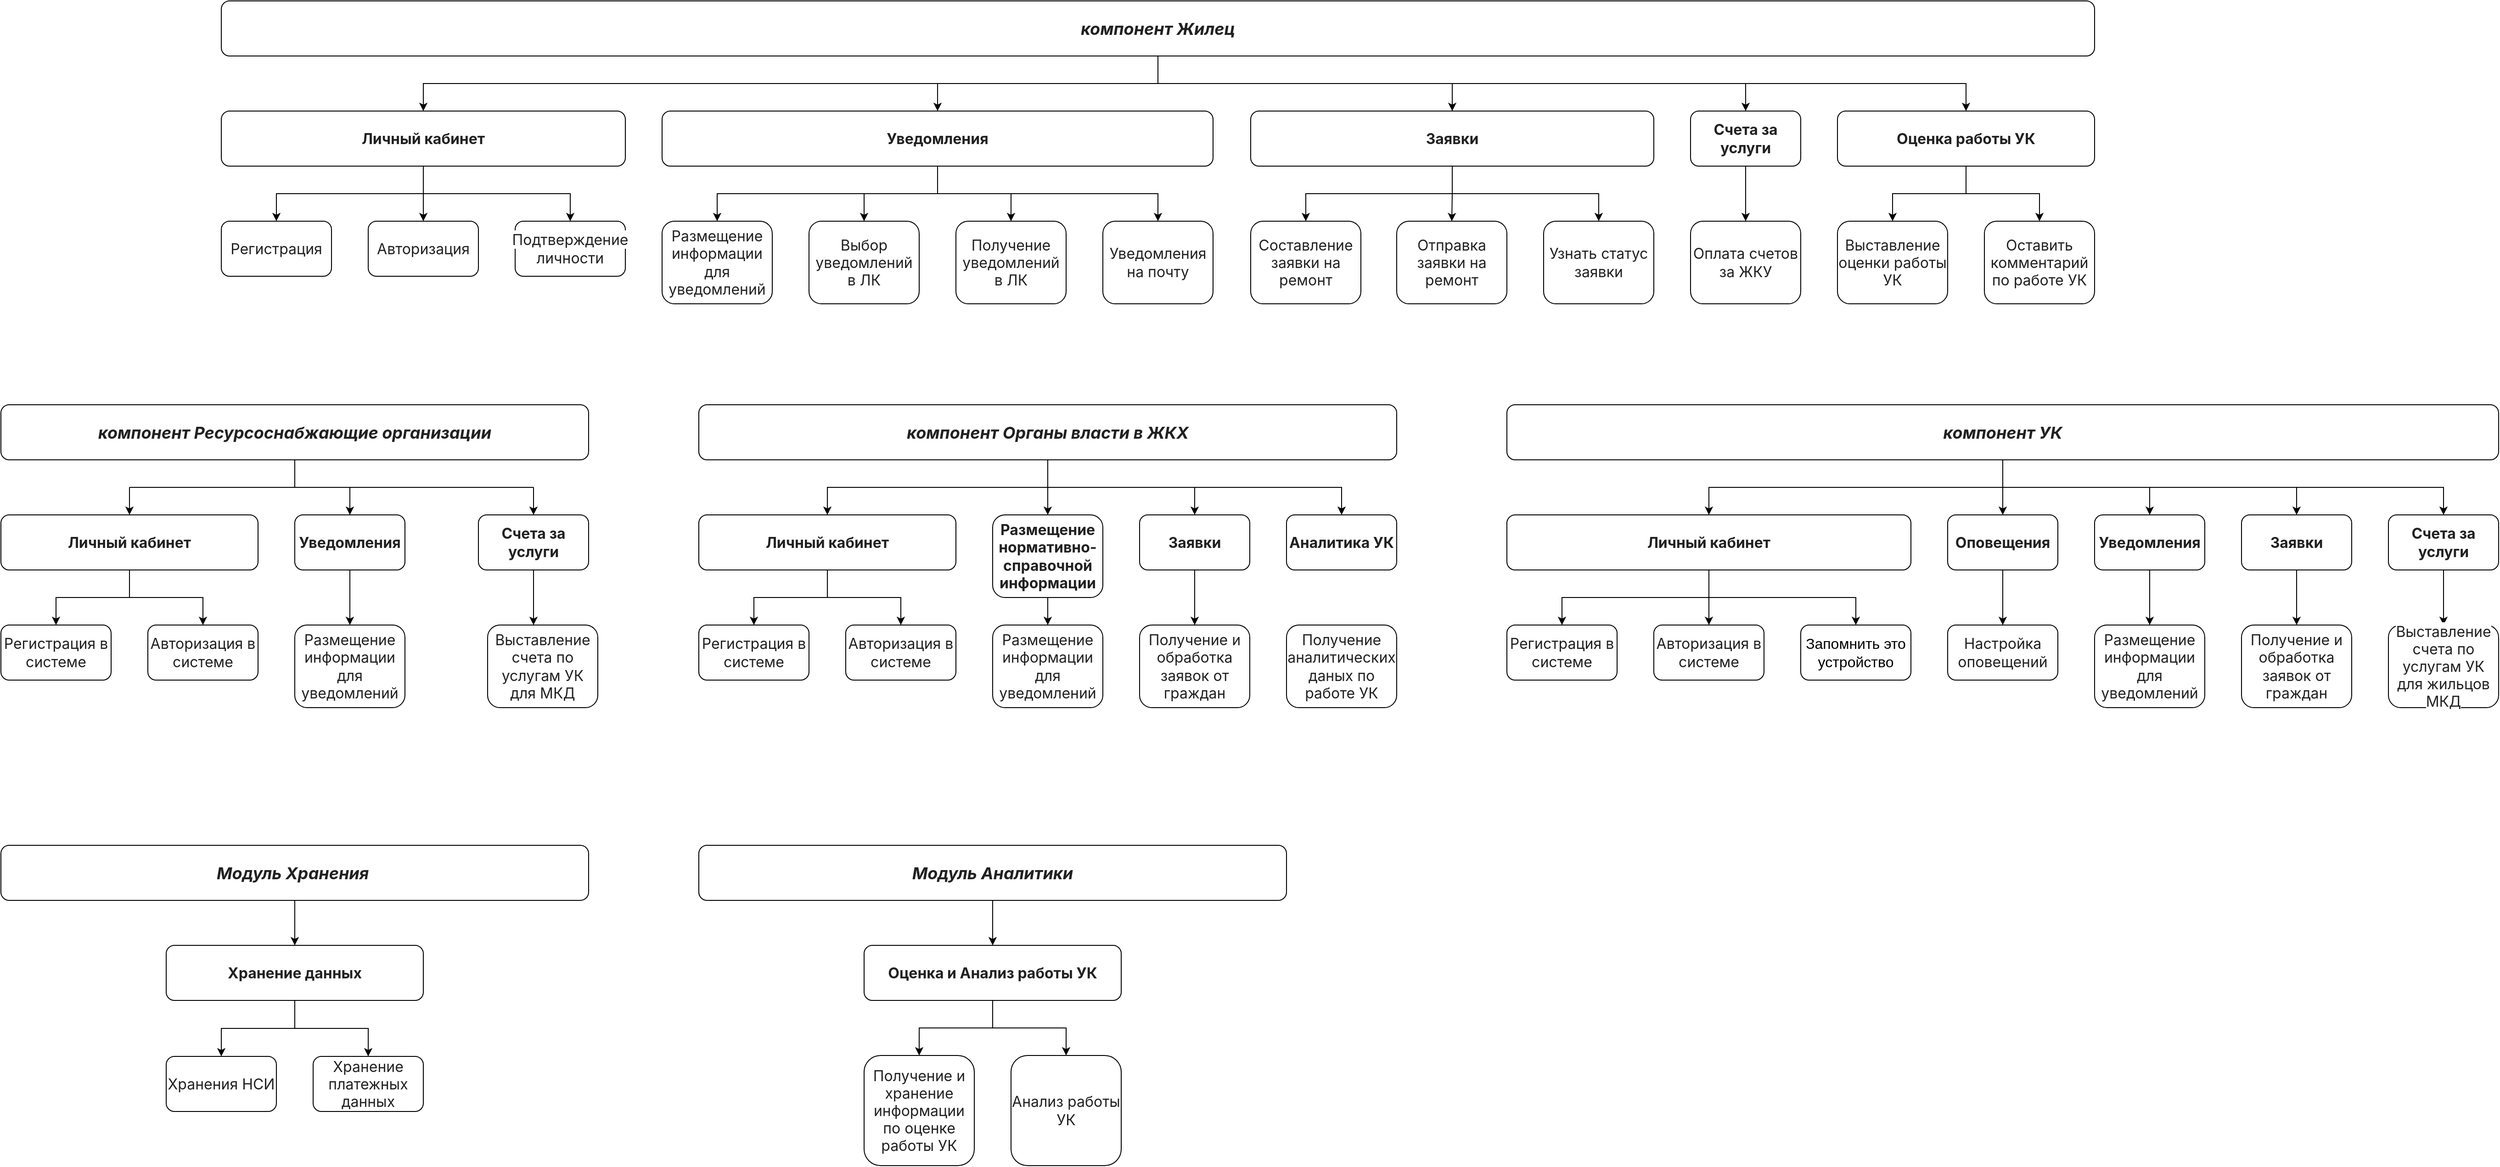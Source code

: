 <mxfile version="19.0.3" type="device"><diagram id="_uPBAAPTWsjOB7dDbKPA" name="Страница 1"><mxGraphModel dx="5112" dy="2688" grid="1" gridSize="10" guides="1" tooltips="1" connect="1" arrows="1" fold="1" page="1" pageScale="1" pageWidth="827" pageHeight="1169" math="0" shadow="0"><root><mxCell id="0"/><mxCell id="1" parent="0"/><mxCell id="1dWIjZdQRgqBvegYgK9J-13" style="edgeStyle=orthogonalEdgeStyle;rounded=0;orthogonalLoop=1;jettySize=auto;html=1;exitX=0.5;exitY=1;exitDx=0;exitDy=0;entryX=0.5;entryY=0;entryDx=0;entryDy=0;fontSize=16;" parent="1" source="KQiz7SYaTgbGGdJGIY61-1" target="Eq-FqPskzHxNrIzMseOH-1" edge="1"><mxGeometry relative="1" as="geometry"/></mxCell><mxCell id="1dWIjZdQRgqBvegYgK9J-14" style="edgeStyle=orthogonalEdgeStyle;rounded=0;orthogonalLoop=1;jettySize=auto;html=1;exitX=0.5;exitY=1;exitDx=0;exitDy=0;entryX=0.5;entryY=0;entryDx=0;entryDy=0;fontSize=16;" parent="1" source="KQiz7SYaTgbGGdJGIY61-1" target="1dWIjZdQRgqBvegYgK9J-5" edge="1"><mxGeometry relative="1" as="geometry"/></mxCell><mxCell id="1dWIjZdQRgqBvegYgK9J-15" style="edgeStyle=orthogonalEdgeStyle;rounded=0;orthogonalLoop=1;jettySize=auto;html=1;exitX=0.5;exitY=1;exitDx=0;exitDy=0;entryX=0.5;entryY=0;entryDx=0;entryDy=0;fontSize=16;" parent="1" source="KQiz7SYaTgbGGdJGIY61-1" target="1dWIjZdQRgqBvegYgK9J-7" edge="1"><mxGeometry relative="1" as="geometry"/></mxCell><mxCell id="1dWIjZdQRgqBvegYgK9J-16" style="edgeStyle=orthogonalEdgeStyle;rounded=0;orthogonalLoop=1;jettySize=auto;html=1;exitX=0.5;exitY=1;exitDx=0;exitDy=0;fontSize=16;" parent="1" source="KQiz7SYaTgbGGdJGIY61-1" target="1dWIjZdQRgqBvegYgK9J-9" edge="1"><mxGeometry relative="1" as="geometry"/></mxCell><mxCell id="1dWIjZdQRgqBvegYgK9J-17" style="edgeStyle=orthogonalEdgeStyle;rounded=0;orthogonalLoop=1;jettySize=auto;html=1;exitX=0.5;exitY=1;exitDx=0;exitDy=0;entryX=0.5;entryY=0;entryDx=0;entryDy=0;fontSize=16;" parent="1" source="KQiz7SYaTgbGGdJGIY61-1" target="1dWIjZdQRgqBvegYgK9J-11" edge="1"><mxGeometry relative="1" as="geometry"/></mxCell><mxCell id="KQiz7SYaTgbGGdJGIY61-1" value="&lt;span style=&quot;text-align: left; background-color: rgb(255, 255, 255);&quot;&gt;&lt;i style=&quot;&quot;&gt;&lt;font style=&quot;&quot;&gt;&lt;font face=&quot;-apple-system, Segoe UI, system-ui, Roboto, Helvetica Neue, Arial, Noto Sans, Liberation Sans, sans-serif, Apple Color Emoji, Segoe UI Emoji, Noto Color Emoji, Twemoji Mozilla&quot; color=&quot;#212121&quot;&gt;&lt;span style=&quot;font-size: 18px; caret-color: rgb(8, 8, 8);&quot;&gt;&lt;b&gt;компонент &lt;/b&gt;&lt;/span&gt;&lt;/font&gt;&lt;span style=&quot;color: rgb(33, 33, 33); font-family: -apple-system, &amp;quot;Segoe UI&amp;quot;, system-ui, Roboto, &amp;quot;Helvetica Neue&amp;quot;, Arial, &amp;quot;Noto Sans&amp;quot;, &amp;quot;Liberation Sans&amp;quot;, sans-serif, &amp;quot;Apple Color Emoji&amp;quot;, &amp;quot;Segoe UI Emoji&amp;quot;, &amp;quot;Noto Color Emoji&amp;quot;, &amp;quot;Twemoji Mozilla&amp;quot;; caret-color: rgb(8, 8, 8); font-size: 18px;&quot;&gt;&lt;b&gt;УК&lt;/b&gt;&lt;/span&gt;&lt;/font&gt;&lt;/i&gt;&lt;/span&gt;" style="rounded=1;whiteSpace=wrap;html=1;" parent="1" vertex="1"><mxGeometry x="1720" y="520" width="1080" height="60" as="geometry"/></mxCell><mxCell id="1dWIjZdQRgqBvegYgK9J-18" style="edgeStyle=orthogonalEdgeStyle;rounded=0;orthogonalLoop=1;jettySize=auto;html=1;exitX=0.5;exitY=1;exitDx=0;exitDy=0;entryX=0.5;entryY=0;entryDx=0;entryDy=0;fontSize=16;" parent="1" source="Eq-FqPskzHxNrIzMseOH-1" target="1dWIjZdQRgqBvegYgK9J-1" edge="1"><mxGeometry relative="1" as="geometry"/></mxCell><mxCell id="1dWIjZdQRgqBvegYgK9J-19" style="edgeStyle=orthogonalEdgeStyle;rounded=0;orthogonalLoop=1;jettySize=auto;html=1;exitX=0.5;exitY=1;exitDx=0;exitDy=0;entryX=0.5;entryY=0;entryDx=0;entryDy=0;fontSize=16;" parent="1" source="Eq-FqPskzHxNrIzMseOH-1" target="1dWIjZdQRgqBvegYgK9J-2" edge="1"><mxGeometry relative="1" as="geometry"/></mxCell><mxCell id="1dWIjZdQRgqBvegYgK9J-20" style="edgeStyle=orthogonalEdgeStyle;rounded=0;orthogonalLoop=1;jettySize=auto;html=1;exitX=0.5;exitY=1;exitDx=0;exitDy=0;fontSize=16;" parent="1" source="Eq-FqPskzHxNrIzMseOH-1" target="1dWIjZdQRgqBvegYgK9J-4" edge="1"><mxGeometry relative="1" as="geometry"/></mxCell><mxCell id="Eq-FqPskzHxNrIzMseOH-1" value="&lt;span style=&quot;color: rgb(33, 33, 33); font-family: -apple-system, &amp;quot;Segoe UI&amp;quot;, system-ui, Roboto, &amp;quot;Helvetica Neue&amp;quot;, Arial, &amp;quot;Noto Sans&amp;quot;, &amp;quot;Liberation Sans&amp;quot;, sans-serif, &amp;quot;Apple Color Emoji&amp;quot;, &amp;quot;Segoe UI Emoji&amp;quot;, &amp;quot;Noto Color Emoji&amp;quot;, &amp;quot;Twemoji Mozilla&amp;quot;; font-size: 16px; text-align: left; caret-color: rgb(8, 8, 8); background-color: rgb(255, 255, 255);&quot;&gt;&lt;b&gt;Личный кабинет&lt;/b&gt;&lt;/span&gt;" style="rounded=1;whiteSpace=wrap;html=1;" parent="1" vertex="1"><mxGeometry x="1720" y="640" width="440" height="60" as="geometry"/></mxCell><mxCell id="1dWIjZdQRgqBvegYgK9J-1" value="&lt;span style=&quot;color: rgb(33, 33, 33); font-family: -apple-system, &amp;quot;Segoe UI&amp;quot;, system-ui, Roboto, &amp;quot;Helvetica Neue&amp;quot;, Arial, &amp;quot;Noto Sans&amp;quot;, &amp;quot;Liberation Sans&amp;quot;, sans-serif, &amp;quot;Apple Color Emoji&amp;quot;, &amp;quot;Segoe UI Emoji&amp;quot;, &amp;quot;Noto Color Emoji&amp;quot;, &amp;quot;Twemoji Mozilla&amp;quot;; font-size: 16px; text-align: left; caret-color: rgb(8, 8, 8); background-color: rgb(255, 255, 255);&quot;&gt;Регистрация в системе&lt;/span&gt;" style="rounded=1;whiteSpace=wrap;html=1;" parent="1" vertex="1"><mxGeometry x="1720" y="760" width="120" height="60" as="geometry"/></mxCell><mxCell id="1dWIjZdQRgqBvegYgK9J-2" value="&lt;div style=&quot;&quot;&gt;&lt;font face=&quot;-apple-system, Segoe UI, system-ui, Roboto, Helvetica Neue, Arial, Noto Sans, Liberation Sans, sans-serif, Apple Color Emoji, Segoe UI Emoji, Noto Color Emoji, Twemoji Mozilla&quot; color=&quot;#212121&quot;&gt;&lt;span style=&quot;font-size: 16px; caret-color: rgb(8, 8, 8); background-color: rgb(255, 255, 255);&quot;&gt;Авторизация в системе&lt;/span&gt;&lt;/font&gt;&lt;/div&gt;" style="rounded=1;whiteSpace=wrap;html=1;align=center;" parent="1" vertex="1"><mxGeometry x="1880" y="760" width="120" height="60" as="geometry"/></mxCell><mxCell id="1dWIjZdQRgqBvegYgK9J-4" value="&lt;div style=&quot;font-size: 16px;&quot;&gt;Запомнить это устройство&lt;/div&gt;" style="rounded=1;whiteSpace=wrap;html=1;align=center;" parent="1" vertex="1"><mxGeometry x="2040" y="760" width="120" height="60" as="geometry"/></mxCell><mxCell id="1dWIjZdQRgqBvegYgK9J-21" style="edgeStyle=orthogonalEdgeStyle;rounded=0;orthogonalLoop=1;jettySize=auto;html=1;exitX=0.5;exitY=1;exitDx=0;exitDy=0;fontSize=16;" parent="1" source="1dWIjZdQRgqBvegYgK9J-5" target="1dWIjZdQRgqBvegYgK9J-6" edge="1"><mxGeometry relative="1" as="geometry"/></mxCell><mxCell id="1dWIjZdQRgqBvegYgK9J-5" value="&lt;span style=&quot;color: rgb(33, 33, 33); font-family: -apple-system, &amp;quot;Segoe UI&amp;quot;, system-ui, Roboto, &amp;quot;Helvetica Neue&amp;quot;, Arial, &amp;quot;Noto Sans&amp;quot;, &amp;quot;Liberation Sans&amp;quot;, sans-serif, &amp;quot;Apple Color Emoji&amp;quot;, &amp;quot;Segoe UI Emoji&amp;quot;, &amp;quot;Noto Color Emoji&amp;quot;, &amp;quot;Twemoji Mozilla&amp;quot;; font-size: 16px; text-align: left; caret-color: rgb(8, 8, 8); background-color: rgb(255, 255, 255);&quot;&gt;&lt;b&gt;Оповещения&lt;/b&gt;&lt;/span&gt;" style="rounded=1;whiteSpace=wrap;html=1;" parent="1" vertex="1"><mxGeometry x="2200" y="640" width="120" height="60" as="geometry"/></mxCell><mxCell id="1dWIjZdQRgqBvegYgK9J-6" value="&lt;span style=&quot;color: rgb(33, 33, 33); font-family: -apple-system, &amp;quot;Segoe UI&amp;quot;, system-ui, Roboto, &amp;quot;Helvetica Neue&amp;quot;, Arial, &amp;quot;Noto Sans&amp;quot;, &amp;quot;Liberation Sans&amp;quot;, sans-serif, &amp;quot;Apple Color Emoji&amp;quot;, &amp;quot;Segoe UI Emoji&amp;quot;, &amp;quot;Noto Color Emoji&amp;quot;, &amp;quot;Twemoji Mozilla&amp;quot;; font-size: 16px; text-align: left; caret-color: rgb(8, 8, 8); background-color: rgb(255, 255, 255);&quot;&gt;Настройка оповещений&lt;/span&gt;" style="rounded=1;whiteSpace=wrap;html=1;" parent="1" vertex="1"><mxGeometry x="2200" y="760" width="120" height="60" as="geometry"/></mxCell><mxCell id="1dWIjZdQRgqBvegYgK9J-22" style="edgeStyle=orthogonalEdgeStyle;rounded=0;orthogonalLoop=1;jettySize=auto;html=1;exitX=0.5;exitY=1;exitDx=0;exitDy=0;fontSize=16;" parent="1" source="1dWIjZdQRgqBvegYgK9J-7" target="1dWIjZdQRgqBvegYgK9J-8" edge="1"><mxGeometry relative="1" as="geometry"/></mxCell><mxCell id="1dWIjZdQRgqBvegYgK9J-7" value="&lt;span style=&quot;color: rgb(33, 33, 33); font-family: -apple-system, &amp;quot;Segoe UI&amp;quot;, system-ui, Roboto, &amp;quot;Helvetica Neue&amp;quot;, Arial, &amp;quot;Noto Sans&amp;quot;, &amp;quot;Liberation Sans&amp;quot;, sans-serif, &amp;quot;Apple Color Emoji&amp;quot;, &amp;quot;Segoe UI Emoji&amp;quot;, &amp;quot;Noto Color Emoji&amp;quot;, &amp;quot;Twemoji Mozilla&amp;quot;; font-size: 16px; text-align: left; caret-color: rgb(8, 8, 8); background-color: rgb(255, 255, 255);&quot;&gt;&lt;b&gt;Уведомления&lt;/b&gt;&lt;/span&gt;" style="rounded=1;whiteSpace=wrap;html=1;" parent="1" vertex="1"><mxGeometry x="2360" y="640" width="120" height="60" as="geometry"/></mxCell><mxCell id="1dWIjZdQRgqBvegYgK9J-8" value="&lt;span style=&quot;color: rgb(33, 33, 33); font-family: -apple-system, &amp;quot;Segoe UI&amp;quot;, system-ui, Roboto, &amp;quot;Helvetica Neue&amp;quot;, Arial, &amp;quot;Noto Sans&amp;quot;, &amp;quot;Liberation Sans&amp;quot;, sans-serif, &amp;quot;Apple Color Emoji&amp;quot;, &amp;quot;Segoe UI Emoji&amp;quot;, &amp;quot;Noto Color Emoji&amp;quot;, &amp;quot;Twemoji Mozilla&amp;quot;; font-size: 16px; text-align: left; caret-color: rgb(8, 8, 8); background-color: rgb(255, 255, 255);&quot;&gt;Размещение информации для уведомлений&lt;/span&gt;" style="rounded=1;whiteSpace=wrap;html=1;" parent="1" vertex="1"><mxGeometry x="2360" y="760" width="120" height="90" as="geometry"/></mxCell><mxCell id="1dWIjZdQRgqBvegYgK9J-23" style="edgeStyle=orthogonalEdgeStyle;rounded=0;orthogonalLoop=1;jettySize=auto;html=1;exitX=0.5;exitY=1;exitDx=0;exitDy=0;fontSize=16;" parent="1" source="1dWIjZdQRgqBvegYgK9J-9" target="1dWIjZdQRgqBvegYgK9J-10" edge="1"><mxGeometry relative="1" as="geometry"/></mxCell><mxCell id="1dWIjZdQRgqBvegYgK9J-9" value="&lt;span style=&quot;color: rgb(33, 33, 33); font-family: -apple-system, &amp;quot;Segoe UI&amp;quot;, system-ui, Roboto, &amp;quot;Helvetica Neue&amp;quot;, Arial, &amp;quot;Noto Sans&amp;quot;, &amp;quot;Liberation Sans&amp;quot;, sans-serif, &amp;quot;Apple Color Emoji&amp;quot;, &amp;quot;Segoe UI Emoji&amp;quot;, &amp;quot;Noto Color Emoji&amp;quot;, &amp;quot;Twemoji Mozilla&amp;quot;; font-size: 16px; text-align: left; caret-color: rgb(8, 8, 8); background-color: rgb(255, 255, 255);&quot;&gt;&lt;b&gt;Заявки&lt;/b&gt;&lt;/span&gt;" style="rounded=1;whiteSpace=wrap;html=1;" parent="1" vertex="1"><mxGeometry x="2520" y="640" width="120" height="60" as="geometry"/></mxCell><mxCell id="1dWIjZdQRgqBvegYgK9J-10" value="&lt;span style=&quot;color: rgb(33, 33, 33); font-family: -apple-system, &amp;quot;Segoe UI&amp;quot;, system-ui, Roboto, &amp;quot;Helvetica Neue&amp;quot;, Arial, &amp;quot;Noto Sans&amp;quot;, &amp;quot;Liberation Sans&amp;quot;, sans-serif, &amp;quot;Apple Color Emoji&amp;quot;, &amp;quot;Segoe UI Emoji&amp;quot;, &amp;quot;Noto Color Emoji&amp;quot;, &amp;quot;Twemoji Mozilla&amp;quot;; font-size: 16px; text-align: left; caret-color: rgb(8, 8, 8); background-color: rgb(255, 255, 255);&quot;&gt;Получение и обработка заявок от граждан&lt;/span&gt;" style="rounded=1;whiteSpace=wrap;html=1;" parent="1" vertex="1"><mxGeometry x="2520" y="760" width="120" height="90" as="geometry"/></mxCell><mxCell id="1dWIjZdQRgqBvegYgK9J-24" style="edgeStyle=orthogonalEdgeStyle;rounded=0;orthogonalLoop=1;jettySize=auto;html=1;exitX=0.5;exitY=1;exitDx=0;exitDy=0;entryX=0.5;entryY=0;entryDx=0;entryDy=0;fontSize=16;" parent="1" source="1dWIjZdQRgqBvegYgK9J-11" target="1dWIjZdQRgqBvegYgK9J-12" edge="1"><mxGeometry relative="1" as="geometry"/></mxCell><mxCell id="1dWIjZdQRgqBvegYgK9J-11" value="&lt;span style=&quot;color: rgb(33, 33, 33); font-family: -apple-system, &amp;quot;Segoe UI&amp;quot;, system-ui, Roboto, &amp;quot;Helvetica Neue&amp;quot;, Arial, &amp;quot;Noto Sans&amp;quot;, &amp;quot;Liberation Sans&amp;quot;, sans-serif, &amp;quot;Apple Color Emoji&amp;quot;, &amp;quot;Segoe UI Emoji&amp;quot;, &amp;quot;Noto Color Emoji&amp;quot;, &amp;quot;Twemoji Mozilla&amp;quot;; font-size: 16px; text-align: left; caret-color: rgb(8, 8, 8); background-color: rgb(255, 255, 255);&quot;&gt;&lt;b&gt;Счета за услуги&lt;/b&gt;&lt;/span&gt;" style="rounded=1;whiteSpace=wrap;html=1;" parent="1" vertex="1"><mxGeometry x="2680" y="640" width="120" height="60" as="geometry"/></mxCell><mxCell id="1dWIjZdQRgqBvegYgK9J-12" value="&lt;span style=&quot;color: rgb(33, 33, 33); font-family: -apple-system, &amp;quot;Segoe UI&amp;quot;, system-ui, Roboto, &amp;quot;Helvetica Neue&amp;quot;, Arial, &amp;quot;Noto Sans&amp;quot;, &amp;quot;Liberation Sans&amp;quot;, sans-serif, &amp;quot;Apple Color Emoji&amp;quot;, &amp;quot;Segoe UI Emoji&amp;quot;, &amp;quot;Noto Color Emoji&amp;quot;, &amp;quot;Twemoji Mozilla&amp;quot;; font-size: 16px; text-align: left; caret-color: rgb(8, 8, 8); background-color: rgb(255, 255, 255);&quot;&gt;Выставление счета по услугам УК для жильцов МКД&lt;/span&gt;" style="rounded=1;whiteSpace=wrap;html=1;" parent="1" vertex="1"><mxGeometry x="2680" y="760" width="120" height="90" as="geometry"/></mxCell><mxCell id="1dWIjZdQRgqBvegYgK9J-30" value="&lt;i style=&quot;&quot;&gt;&lt;span style=&quot;background-color: rgb(255, 255, 255); text-align: left;&quot;&gt;&lt;font face=&quot;-apple-system, Segoe UI, system-ui, Roboto, Helvetica Neue, Arial, Noto Sans, Liberation Sans, sans-serif, Apple Color Emoji, Segoe UI Emoji, Noto Color Emoji, Twemoji Mozilla&quot; color=&quot;#212121&quot;&gt;&lt;span style=&quot;font-size: 18px; caret-color: rgb(8, 8, 8);&quot;&gt;&lt;b&gt;компонент &lt;/b&gt;&lt;/span&gt;&lt;/font&gt;&lt;font style=&quot;font-size: 18px;&quot; face=&quot;-apple-system, Segoe UI, system-ui, Roboto, Helvetica Neue, Arial, Noto Sans, Liberation Sans, sans-serif, Apple Color Emoji, Segoe UI Emoji, Noto Color Emoji, Twemoji Mozilla&quot; color=&quot;#212121&quot;&gt;&lt;span style=&quot;caret-color: rgb(8, 8, 8);&quot;&gt;&lt;b&gt;Ресурсоснабжающие организации&lt;/b&gt;&lt;/span&gt;&lt;/font&gt;&lt;/span&gt;&lt;/i&gt;&lt;span style=&quot;color: rgb(33, 33, 33); font-family: -apple-system, &amp;quot;Segoe UI&amp;quot;, system-ui, Roboto, &amp;quot;Helvetica Neue&amp;quot;, Arial, &amp;quot;Noto Sans&amp;quot;, &amp;quot;Liberation Sans&amp;quot;, sans-serif, &amp;quot;Apple Color Emoji&amp;quot;, &amp;quot;Segoe UI Emoji&amp;quot;, &amp;quot;Noto Color Emoji&amp;quot;, &amp;quot;Twemoji Mozilla&amp;quot;; font-size: 16px; font-weight: 600; text-align: left; caret-color: rgb(8, 8, 8); background-color: rgb(255, 255, 255);&quot;&gt;&lt;br&gt;&lt;/span&gt;" style="rounded=1;whiteSpace=wrap;html=1;" parent="1" vertex="1"><mxGeometry x="80" y="520" width="640" height="60" as="geometry"/></mxCell><mxCell id="1dWIjZdQRgqBvegYgK9J-31" style="edgeStyle=orthogonalEdgeStyle;rounded=0;orthogonalLoop=1;jettySize=auto;html=1;exitX=0.5;exitY=1;exitDx=0;exitDy=0;entryX=0.5;entryY=0;entryDx=0;entryDy=0;fontSize=16;" parent="1" source="1dWIjZdQRgqBvegYgK9J-34" target="1dWIjZdQRgqBvegYgK9J-35" edge="1"><mxGeometry relative="1" as="geometry"/></mxCell><mxCell id="1dWIjZdQRgqBvegYgK9J-32" style="edgeStyle=orthogonalEdgeStyle;rounded=0;orthogonalLoop=1;jettySize=auto;html=1;exitX=0.5;exitY=1;exitDx=0;exitDy=0;entryX=0.5;entryY=0;entryDx=0;entryDy=0;fontSize=16;" parent="1" source="1dWIjZdQRgqBvegYgK9J-34" target="1dWIjZdQRgqBvegYgK9J-36" edge="1"><mxGeometry relative="1" as="geometry"/></mxCell><mxCell id="1dWIjZdQRgqBvegYgK9J-34" value="&lt;span style=&quot;color: rgb(33, 33, 33); font-family: -apple-system, &amp;quot;Segoe UI&amp;quot;, system-ui, Roboto, &amp;quot;Helvetica Neue&amp;quot;, Arial, &amp;quot;Noto Sans&amp;quot;, &amp;quot;Liberation Sans&amp;quot;, sans-serif, &amp;quot;Apple Color Emoji&amp;quot;, &amp;quot;Segoe UI Emoji&amp;quot;, &amp;quot;Noto Color Emoji&amp;quot;, &amp;quot;Twemoji Mozilla&amp;quot;; font-size: 16px; text-align: left; caret-color: rgb(8, 8, 8); background-color: rgb(255, 255, 255);&quot;&gt;&lt;b&gt;Личный кабинет&lt;/b&gt;&lt;/span&gt;" style="rounded=1;whiteSpace=wrap;html=1;" parent="1" vertex="1"><mxGeometry x="80" y="640" width="280" height="60" as="geometry"/></mxCell><mxCell id="1dWIjZdQRgqBvegYgK9J-35" value="&lt;span style=&quot;color: rgb(33, 33, 33); font-family: -apple-system, &amp;quot;Segoe UI&amp;quot;, system-ui, Roboto, &amp;quot;Helvetica Neue&amp;quot;, Arial, &amp;quot;Noto Sans&amp;quot;, &amp;quot;Liberation Sans&amp;quot;, sans-serif, &amp;quot;Apple Color Emoji&amp;quot;, &amp;quot;Segoe UI Emoji&amp;quot;, &amp;quot;Noto Color Emoji&amp;quot;, &amp;quot;Twemoji Mozilla&amp;quot;; font-size: 16px; text-align: left; caret-color: rgb(8, 8, 8); background-color: rgb(255, 255, 255);&quot;&gt;Регистрация в системе&lt;/span&gt;" style="rounded=1;whiteSpace=wrap;html=1;" parent="1" vertex="1"><mxGeometry x="80" y="760" width="120" height="60" as="geometry"/></mxCell><mxCell id="1dWIjZdQRgqBvegYgK9J-36" value="&lt;div style=&quot;&quot;&gt;&lt;font face=&quot;-apple-system, Segoe UI, system-ui, Roboto, Helvetica Neue, Arial, Noto Sans, Liberation Sans, sans-serif, Apple Color Emoji, Segoe UI Emoji, Noto Color Emoji, Twemoji Mozilla&quot; color=&quot;#212121&quot;&gt;&lt;span style=&quot;font-size: 16px; caret-color: rgb(8, 8, 8); background-color: rgb(255, 255, 255);&quot;&gt;Авторизация в системе&lt;/span&gt;&lt;/font&gt;&lt;/div&gt;" style="rounded=1;whiteSpace=wrap;html=1;align=center;" parent="1" vertex="1"><mxGeometry x="240" y="760" width="120" height="60" as="geometry"/></mxCell><mxCell id="1dWIjZdQRgqBvegYgK9J-41" style="edgeStyle=orthogonalEdgeStyle;rounded=0;orthogonalLoop=1;jettySize=auto;html=1;exitX=0.5;exitY=1;exitDx=0;exitDy=0;fontSize=16;" parent="1" source="1dWIjZdQRgqBvegYgK9J-42" target="1dWIjZdQRgqBvegYgK9J-43" edge="1"><mxGeometry relative="1" as="geometry"/></mxCell><mxCell id="1dWIjZdQRgqBvegYgK9J-42" value="&lt;span style=&quot;color: rgb(33, 33, 33); font-family: -apple-system, &amp;quot;Segoe UI&amp;quot;, system-ui, Roboto, &amp;quot;Helvetica Neue&amp;quot;, Arial, &amp;quot;Noto Sans&amp;quot;, &amp;quot;Liberation Sans&amp;quot;, sans-serif, &amp;quot;Apple Color Emoji&amp;quot;, &amp;quot;Segoe UI Emoji&amp;quot;, &amp;quot;Noto Color Emoji&amp;quot;, &amp;quot;Twemoji Mozilla&amp;quot;; font-size: 16px; text-align: left; caret-color: rgb(8, 8, 8); background-color: rgb(255, 255, 255);&quot;&gt;&lt;b&gt;Уведомления&lt;/b&gt;&lt;/span&gt;" style="rounded=1;whiteSpace=wrap;html=1;" parent="1" vertex="1"><mxGeometry x="400" y="640" width="120" height="60" as="geometry"/></mxCell><mxCell id="1dWIjZdQRgqBvegYgK9J-43" value="&lt;span style=&quot;color: rgb(33, 33, 33); font-family: -apple-system, &amp;quot;Segoe UI&amp;quot;, system-ui, Roboto, &amp;quot;Helvetica Neue&amp;quot;, Arial, &amp;quot;Noto Sans&amp;quot;, &amp;quot;Liberation Sans&amp;quot;, sans-serif, &amp;quot;Apple Color Emoji&amp;quot;, &amp;quot;Segoe UI Emoji&amp;quot;, &amp;quot;Noto Color Emoji&amp;quot;, &amp;quot;Twemoji Mozilla&amp;quot;; font-size: 16px; text-align: left; caret-color: rgb(8, 8, 8); background-color: rgb(255, 255, 255);&quot;&gt;Размещение информации для уведомлений&lt;/span&gt;" style="rounded=1;whiteSpace=wrap;html=1;" parent="1" vertex="1"><mxGeometry x="400" y="760" width="120" height="90" as="geometry"/></mxCell><mxCell id="1dWIjZdQRgqBvegYgK9J-50" style="edgeStyle=orthogonalEdgeStyle;rounded=0;orthogonalLoop=1;jettySize=auto;html=1;exitX=0.5;exitY=1;exitDx=0;exitDy=0;entryX=0.5;entryY=0;entryDx=0;entryDy=0;fontSize=16;" parent="1" source="1dWIjZdQRgqBvegYgK9J-52" target="1dWIjZdQRgqBvegYgK9J-55" edge="1"><mxGeometry relative="1" as="geometry"/></mxCell><mxCell id="1dWIjZdQRgqBvegYgK9J-51" style="edgeStyle=orthogonalEdgeStyle;rounded=0;orthogonalLoop=1;jettySize=auto;html=1;exitX=0.5;exitY=1;exitDx=0;exitDy=0;entryX=0.5;entryY=0;entryDx=0;entryDy=0;fontSize=16;" parent="1" source="1dWIjZdQRgqBvegYgK9J-52" target="1dWIjZdQRgqBvegYgK9J-59" edge="1"><mxGeometry relative="1" as="geometry"/></mxCell><mxCell id="1dWIjZdQRgqBvegYgK9J-67" style="edgeStyle=orthogonalEdgeStyle;rounded=0;orthogonalLoop=1;jettySize=auto;html=1;exitX=0.5;exitY=1;exitDx=0;exitDy=0;fontSize=16;" parent="1" source="1dWIjZdQRgqBvegYgK9J-52" target="1dWIjZdQRgqBvegYgK9J-61" edge="1"><mxGeometry relative="1" as="geometry"/></mxCell><mxCell id="SbKmQFghfhBIpYxoYRvg-4" style="edgeStyle=orthogonalEdgeStyle;rounded=0;orthogonalLoop=1;jettySize=auto;html=1;exitX=0.5;exitY=1;exitDx=0;exitDy=0;entryX=0.5;entryY=0;entryDx=0;entryDy=0;" edge="1" parent="1" source="1dWIjZdQRgqBvegYgK9J-52" target="SbKmQFghfhBIpYxoYRvg-2"><mxGeometry relative="1" as="geometry"/></mxCell><mxCell id="1dWIjZdQRgqBvegYgK9J-52" value="&lt;i style=&quot;&quot;&gt;&lt;span style=&quot;background-color: rgb(255, 255, 255); text-align: left;&quot;&gt;&lt;font face=&quot;-apple-system, Segoe UI, system-ui, Roboto, Helvetica Neue, Arial, Noto Sans, Liberation Sans, sans-serif, Apple Color Emoji, Segoe UI Emoji, Noto Color Emoji, Twemoji Mozilla&quot; color=&quot;#212121&quot;&gt;&lt;span style=&quot;font-size: 18px; caret-color: rgb(8, 8, 8);&quot;&gt;&lt;b&gt;компонент &lt;/b&gt;&lt;/span&gt;&lt;/font&gt;&lt;font style=&quot;font-size: 18px;&quot; face=&quot;-apple-system, Segoe UI, system-ui, Roboto, Helvetica Neue, Arial, Noto Sans, Liberation Sans, sans-serif, Apple Color Emoji, Segoe UI Emoji, Noto Color Emoji, Twemoji Mozilla&quot; color=&quot;#212121&quot;&gt;&lt;span style=&quot;caret-color: rgb(8, 8, 8);&quot;&gt;&lt;b&gt;Органы власти в ЖКХ&lt;/b&gt;&lt;/span&gt;&lt;/font&gt;&lt;/span&gt;&lt;/i&gt;&lt;span style=&quot;color: rgb(33, 33, 33); font-family: -apple-system, &amp;quot;Segoe UI&amp;quot;, system-ui, Roboto, &amp;quot;Helvetica Neue&amp;quot;, Arial, &amp;quot;Noto Sans&amp;quot;, &amp;quot;Liberation Sans&amp;quot;, sans-serif, &amp;quot;Apple Color Emoji&amp;quot;, &amp;quot;Segoe UI Emoji&amp;quot;, &amp;quot;Noto Color Emoji&amp;quot;, &amp;quot;Twemoji Mozilla&amp;quot;; font-size: 16px; text-align: left; caret-color: rgb(8, 8, 8); background-color: rgb(255, 255, 255);&quot;&gt;&lt;br&gt;&lt;/span&gt;" style="rounded=1;whiteSpace=wrap;html=1;" parent="1" vertex="1"><mxGeometry x="840" y="520" width="760" height="60" as="geometry"/></mxCell><mxCell id="1dWIjZdQRgqBvegYgK9J-53" style="edgeStyle=orthogonalEdgeStyle;rounded=0;orthogonalLoop=1;jettySize=auto;html=1;exitX=0.5;exitY=1;exitDx=0;exitDy=0;entryX=0.5;entryY=0;entryDx=0;entryDy=0;fontSize=16;" parent="1" source="1dWIjZdQRgqBvegYgK9J-55" target="1dWIjZdQRgqBvegYgK9J-56" edge="1"><mxGeometry relative="1" as="geometry"/></mxCell><mxCell id="1dWIjZdQRgqBvegYgK9J-54" style="edgeStyle=orthogonalEdgeStyle;rounded=0;orthogonalLoop=1;jettySize=auto;html=1;exitX=0.5;exitY=1;exitDx=0;exitDy=0;entryX=0.5;entryY=0;entryDx=0;entryDy=0;fontSize=16;" parent="1" source="1dWIjZdQRgqBvegYgK9J-55" target="1dWIjZdQRgqBvegYgK9J-57" edge="1"><mxGeometry relative="1" as="geometry"/></mxCell><mxCell id="1dWIjZdQRgqBvegYgK9J-55" value="&lt;span style=&quot;color: rgb(33, 33, 33); font-family: -apple-system, &amp;quot;Segoe UI&amp;quot;, system-ui, Roboto, &amp;quot;Helvetica Neue&amp;quot;, Arial, &amp;quot;Noto Sans&amp;quot;, &amp;quot;Liberation Sans&amp;quot;, sans-serif, &amp;quot;Apple Color Emoji&amp;quot;, &amp;quot;Segoe UI Emoji&amp;quot;, &amp;quot;Noto Color Emoji&amp;quot;, &amp;quot;Twemoji Mozilla&amp;quot;; font-size: 16px; text-align: left; caret-color: rgb(8, 8, 8); background-color: rgb(255, 255, 255);&quot;&gt;&lt;b&gt;Личный кабинет&lt;/b&gt;&lt;/span&gt;" style="rounded=1;whiteSpace=wrap;html=1;" parent="1" vertex="1"><mxGeometry x="840" y="640" width="280" height="60" as="geometry"/></mxCell><mxCell id="1dWIjZdQRgqBvegYgK9J-56" value="&lt;span style=&quot;color: rgb(33, 33, 33); font-family: -apple-system, &amp;quot;Segoe UI&amp;quot;, system-ui, Roboto, &amp;quot;Helvetica Neue&amp;quot;, Arial, &amp;quot;Noto Sans&amp;quot;, &amp;quot;Liberation Sans&amp;quot;, sans-serif, &amp;quot;Apple Color Emoji&amp;quot;, &amp;quot;Segoe UI Emoji&amp;quot;, &amp;quot;Noto Color Emoji&amp;quot;, &amp;quot;Twemoji Mozilla&amp;quot;; font-size: 16px; text-align: left; caret-color: rgb(8, 8, 8); background-color: rgb(255, 255, 255);&quot;&gt;Регистрация в системе&lt;/span&gt;" style="rounded=1;whiteSpace=wrap;html=1;" parent="1" vertex="1"><mxGeometry x="840" y="760" width="120" height="60" as="geometry"/></mxCell><mxCell id="1dWIjZdQRgqBvegYgK9J-57" value="&lt;div style=&quot;&quot;&gt;&lt;font face=&quot;-apple-system, Segoe UI, system-ui, Roboto, Helvetica Neue, Arial, Noto Sans, Liberation Sans, sans-serif, Apple Color Emoji, Segoe UI Emoji, Noto Color Emoji, Twemoji Mozilla&quot; color=&quot;#212121&quot;&gt;&lt;span style=&quot;font-size: 16px; caret-color: rgb(8, 8, 8); background-color: rgb(255, 255, 255);&quot;&gt;Авторизация в системе&lt;/span&gt;&lt;/font&gt;&lt;/div&gt;" style="rounded=1;whiteSpace=wrap;html=1;align=center;" parent="1" vertex="1"><mxGeometry x="1000" y="760" width="120" height="60" as="geometry"/></mxCell><mxCell id="1dWIjZdQRgqBvegYgK9J-58" style="edgeStyle=orthogonalEdgeStyle;rounded=0;orthogonalLoop=1;jettySize=auto;html=1;exitX=0.5;exitY=1;exitDx=0;exitDy=0;fontSize=16;" parent="1" source="1dWIjZdQRgqBvegYgK9J-59" target="1dWIjZdQRgqBvegYgK9J-60" edge="1"><mxGeometry relative="1" as="geometry"/></mxCell><mxCell id="1dWIjZdQRgqBvegYgK9J-59" value="&lt;span style=&quot;color: rgb(33, 33, 33); font-family: -apple-system, &amp;quot;Segoe UI&amp;quot;, system-ui, Roboto, &amp;quot;Helvetica Neue&amp;quot;, Arial, &amp;quot;Noto Sans&amp;quot;, &amp;quot;Liberation Sans&amp;quot;, sans-serif, &amp;quot;Apple Color Emoji&amp;quot;, &amp;quot;Segoe UI Emoji&amp;quot;, &amp;quot;Noto Color Emoji&amp;quot;, &amp;quot;Twemoji Mozilla&amp;quot;; font-size: 16px; text-align: left; caret-color: rgb(8, 8, 8); background-color: rgb(255, 255, 255);&quot;&gt;&lt;b&gt;Размещение нормативно-справочной информации&lt;/b&gt;&lt;/span&gt;" style="rounded=1;whiteSpace=wrap;html=1;" parent="1" vertex="1"><mxGeometry x="1160" y="640" width="120" height="90" as="geometry"/></mxCell><mxCell id="1dWIjZdQRgqBvegYgK9J-60" value="&lt;span style=&quot;color: rgb(33, 33, 33); font-family: -apple-system, &amp;quot;Segoe UI&amp;quot;, system-ui, Roboto, &amp;quot;Helvetica Neue&amp;quot;, Arial, &amp;quot;Noto Sans&amp;quot;, &amp;quot;Liberation Sans&amp;quot;, sans-serif, &amp;quot;Apple Color Emoji&amp;quot;, &amp;quot;Segoe UI Emoji&amp;quot;, &amp;quot;Noto Color Emoji&amp;quot;, &amp;quot;Twemoji Mozilla&amp;quot;; font-size: 16px; text-align: left; caret-color: rgb(8, 8, 8); background-color: rgb(255, 255, 255);&quot;&gt;Размещение информации для уведомлений&lt;/span&gt;" style="rounded=1;whiteSpace=wrap;html=1;" parent="1" vertex="1"><mxGeometry x="1160" y="760" width="120" height="90" as="geometry"/></mxCell><mxCell id="1dWIjZdQRgqBvegYgK9J-63" style="edgeStyle=orthogonalEdgeStyle;rounded=0;orthogonalLoop=1;jettySize=auto;html=1;exitX=0.5;exitY=1;exitDx=0;exitDy=0;entryX=0.5;entryY=0;entryDx=0;entryDy=0;fontSize=16;" parent="1" source="1dWIjZdQRgqBvegYgK9J-61" target="1dWIjZdQRgqBvegYgK9J-62" edge="1"><mxGeometry relative="1" as="geometry"/></mxCell><mxCell id="1dWIjZdQRgqBvegYgK9J-61" value="&lt;span style=&quot;color: rgb(33, 33, 33); font-family: -apple-system, &amp;quot;Segoe UI&amp;quot;, system-ui, Roboto, &amp;quot;Helvetica Neue&amp;quot;, Arial, &amp;quot;Noto Sans&amp;quot;, &amp;quot;Liberation Sans&amp;quot;, sans-serif, &amp;quot;Apple Color Emoji&amp;quot;, &amp;quot;Segoe UI Emoji&amp;quot;, &amp;quot;Noto Color Emoji&amp;quot;, &amp;quot;Twemoji Mozilla&amp;quot;; font-size: 16px; text-align: left; caret-color: rgb(8, 8, 8); background-color: rgb(255, 255, 255);&quot;&gt;&lt;b&gt;Заявки&lt;/b&gt;&lt;/span&gt;" style="rounded=1;whiteSpace=wrap;html=1;" parent="1" vertex="1"><mxGeometry x="1320" y="640" width="120" height="60" as="geometry"/></mxCell><mxCell id="1dWIjZdQRgqBvegYgK9J-62" value="&lt;span style=&quot;color: rgb(33, 33, 33); font-family: -apple-system, &amp;quot;Segoe UI&amp;quot;, system-ui, Roboto, &amp;quot;Helvetica Neue&amp;quot;, Arial, &amp;quot;Noto Sans&amp;quot;, &amp;quot;Liberation Sans&amp;quot;, sans-serif, &amp;quot;Apple Color Emoji&amp;quot;, &amp;quot;Segoe UI Emoji&amp;quot;, &amp;quot;Noto Color Emoji&amp;quot;, &amp;quot;Twemoji Mozilla&amp;quot;; font-size: 16px; text-align: left; caret-color: rgb(8, 8, 8); background-color: rgb(255, 255, 255);&quot;&gt;Получение и обработка заявок от граждан&lt;/span&gt;" style="rounded=1;whiteSpace=wrap;html=1;" parent="1" vertex="1"><mxGeometry x="1320" y="760" width="120" height="90" as="geometry"/></mxCell><mxCell id="1dWIjZdQRgqBvegYgK9J-66" value="&lt;span style=&quot;color: rgb(33, 33, 33); font-family: -apple-system, &amp;quot;Segoe UI&amp;quot;, system-ui, Roboto, &amp;quot;Helvetica Neue&amp;quot;, Arial, &amp;quot;Noto Sans&amp;quot;, &amp;quot;Liberation Sans&amp;quot;, sans-serif, &amp;quot;Apple Color Emoji&amp;quot;, &amp;quot;Segoe UI Emoji&amp;quot;, &amp;quot;Noto Color Emoji&amp;quot;, &amp;quot;Twemoji Mozilla&amp;quot;; font-size: 16px; text-align: left; caret-color: rgb(8, 8, 8); background-color: rgb(255, 255, 255);&quot;&gt;Выставление счета по услугам УК для МКД&lt;/span&gt;" style="rounded=1;whiteSpace=wrap;html=1;" parent="1" vertex="1"><mxGeometry x="610" y="760" width="120" height="90" as="geometry"/></mxCell><mxCell id="1dWIjZdQRgqBvegYgK9J-69" style="edgeStyle=orthogonalEdgeStyle;rounded=0;orthogonalLoop=1;jettySize=auto;html=1;exitX=0.5;exitY=1;exitDx=0;exitDy=0;entryX=0.5;entryY=0;entryDx=0;entryDy=0;fontSize=16;" parent="1" source="1dWIjZdQRgqBvegYgK9J-74" target="1dWIjZdQRgqBvegYgK9J-78" edge="1"><mxGeometry relative="1" as="geometry"/></mxCell><mxCell id="1dWIjZdQRgqBvegYgK9J-71" style="edgeStyle=orthogonalEdgeStyle;rounded=0;orthogonalLoop=1;jettySize=auto;html=1;exitX=0.5;exitY=1;exitDx=0;exitDy=0;entryX=0.5;entryY=0;entryDx=0;entryDy=0;fontSize=16;" parent="1" source="1dWIjZdQRgqBvegYgK9J-74" target="1dWIjZdQRgqBvegYgK9J-86" edge="1"><mxGeometry relative="1" as="geometry"/></mxCell><mxCell id="1dWIjZdQRgqBvegYgK9J-72" style="edgeStyle=orthogonalEdgeStyle;rounded=0;orthogonalLoop=1;jettySize=auto;html=1;exitX=0.5;exitY=1;exitDx=0;exitDy=0;fontSize=16;" parent="1" source="1dWIjZdQRgqBvegYgK9J-74" target="1dWIjZdQRgqBvegYgK9J-89" edge="1"><mxGeometry relative="1" as="geometry"/></mxCell><mxCell id="1dWIjZdQRgqBvegYgK9J-73" style="edgeStyle=orthogonalEdgeStyle;rounded=0;orthogonalLoop=1;jettySize=auto;html=1;exitX=0.5;exitY=1;exitDx=0;exitDy=0;entryX=0.5;entryY=0;entryDx=0;entryDy=0;fontSize=16;" parent="1" source="1dWIjZdQRgqBvegYgK9J-74" target="1dWIjZdQRgqBvegYgK9J-92" edge="1"><mxGeometry relative="1" as="geometry"/></mxCell><mxCell id="1dWIjZdQRgqBvegYgK9J-112" style="edgeStyle=orthogonalEdgeStyle;rounded=0;orthogonalLoop=1;jettySize=auto;html=1;exitX=0.5;exitY=1;exitDx=0;exitDy=0;entryX=0.5;entryY=0;entryDx=0;entryDy=0;fontSize=16;" parent="1" source="1dWIjZdQRgqBvegYgK9J-74" target="1dWIjZdQRgqBvegYgK9J-108" edge="1"><mxGeometry relative="1" as="geometry"/></mxCell><mxCell id="1dWIjZdQRgqBvegYgK9J-74" value="&lt;span style=&quot;text-align: left; background-color: rgb(255, 255, 255);&quot;&gt;&lt;i style=&quot;&quot;&gt;&lt;font style=&quot;&quot;&gt;&lt;font face=&quot;-apple-system, Segoe UI, system-ui, Roboto, Helvetica Neue, Arial, Noto Sans, Liberation Sans, sans-serif, Apple Color Emoji, Segoe UI Emoji, Noto Color Emoji, Twemoji Mozilla&quot; color=&quot;#212121&quot;&gt;&lt;span style=&quot;font-size: 18px; caret-color: rgb(8, 8, 8);&quot;&gt;&lt;b&gt;компонент &lt;/b&gt;&lt;/span&gt;&lt;/font&gt;&lt;span style=&quot;color: rgb(33, 33, 33); font-family: -apple-system, &amp;quot;Segoe UI&amp;quot;, system-ui, Roboto, &amp;quot;Helvetica Neue&amp;quot;, Arial, &amp;quot;Noto Sans&amp;quot;, &amp;quot;Liberation Sans&amp;quot;, sans-serif, &amp;quot;Apple Color Emoji&amp;quot;, &amp;quot;Segoe UI Emoji&amp;quot;, &amp;quot;Noto Color Emoji&amp;quot;, &amp;quot;Twemoji Mozilla&amp;quot;; caret-color: rgb(8, 8, 8); font-size: 18px;&quot;&gt;&lt;b&gt;Жилец&lt;/b&gt;&lt;/span&gt;&lt;/font&gt;&lt;/i&gt;&lt;/span&gt;" style="rounded=1;whiteSpace=wrap;html=1;" parent="1" vertex="1"><mxGeometry x="320" y="80" width="2040" height="60" as="geometry"/></mxCell><mxCell id="1dWIjZdQRgqBvegYgK9J-75" style="edgeStyle=orthogonalEdgeStyle;rounded=0;orthogonalLoop=1;jettySize=auto;html=1;exitX=0.5;exitY=1;exitDx=0;exitDy=0;entryX=0.5;entryY=0;entryDx=0;entryDy=0;fontSize=16;" parent="1" source="1dWIjZdQRgqBvegYgK9J-78" target="1dWIjZdQRgqBvegYgK9J-79" edge="1"><mxGeometry relative="1" as="geometry"/></mxCell><mxCell id="1dWIjZdQRgqBvegYgK9J-76" style="edgeStyle=orthogonalEdgeStyle;rounded=0;orthogonalLoop=1;jettySize=auto;html=1;exitX=0.5;exitY=1;exitDx=0;exitDy=0;entryX=0.5;entryY=0;entryDx=0;entryDy=0;fontSize=16;" parent="1" source="1dWIjZdQRgqBvegYgK9J-78" target="1dWIjZdQRgqBvegYgK9J-80" edge="1"><mxGeometry relative="1" as="geometry"/></mxCell><mxCell id="1dWIjZdQRgqBvegYgK9J-104" style="edgeStyle=orthogonalEdgeStyle;rounded=0;orthogonalLoop=1;jettySize=auto;html=1;exitX=0.5;exitY=1;exitDx=0;exitDy=0;fontSize=16;" parent="1" source="1dWIjZdQRgqBvegYgK9J-78" target="1dWIjZdQRgqBvegYgK9J-103" edge="1"><mxGeometry relative="1" as="geometry"/></mxCell><mxCell id="1dWIjZdQRgqBvegYgK9J-78" value="&lt;span style=&quot;color: rgb(33, 33, 33); font-family: -apple-system, &amp;quot;Segoe UI&amp;quot;, system-ui, Roboto, &amp;quot;Helvetica Neue&amp;quot;, Arial, &amp;quot;Noto Sans&amp;quot;, &amp;quot;Liberation Sans&amp;quot;, sans-serif, &amp;quot;Apple Color Emoji&amp;quot;, &amp;quot;Segoe UI Emoji&amp;quot;, &amp;quot;Noto Color Emoji&amp;quot;, &amp;quot;Twemoji Mozilla&amp;quot;; font-size: 16px; text-align: left; caret-color: rgb(8, 8, 8); background-color: rgb(255, 255, 255);&quot;&gt;&lt;b&gt;Личный кабинет&lt;/b&gt;&lt;/span&gt;" style="rounded=1;whiteSpace=wrap;html=1;" parent="1" vertex="1"><mxGeometry x="320" y="200" width="440" height="60" as="geometry"/></mxCell><mxCell id="1dWIjZdQRgqBvegYgK9J-79" value="&lt;span style=&quot;color: rgb(33, 33, 33); font-family: -apple-system, &amp;quot;Segoe UI&amp;quot;, system-ui, Roboto, &amp;quot;Helvetica Neue&amp;quot;, Arial, &amp;quot;Noto Sans&amp;quot;, &amp;quot;Liberation Sans&amp;quot;, sans-serif, &amp;quot;Apple Color Emoji&amp;quot;, &amp;quot;Segoe UI Emoji&amp;quot;, &amp;quot;Noto Color Emoji&amp;quot;, &amp;quot;Twemoji Mozilla&amp;quot;; font-size: 16px; text-align: left; caret-color: rgb(8, 8, 8); background-color: rgb(255, 255, 255);&quot;&gt;Регистрация&lt;/span&gt;" style="rounded=1;whiteSpace=wrap;html=1;" parent="1" vertex="1"><mxGeometry x="320" y="320" width="120" height="60" as="geometry"/></mxCell><mxCell id="1dWIjZdQRgqBvegYgK9J-80" value="&lt;div style=&quot;&quot;&gt;&lt;span style=&quot;color: rgb(33, 33, 33); font-family: -apple-system, &amp;quot;Segoe UI&amp;quot;, system-ui, Roboto, &amp;quot;Helvetica Neue&amp;quot;, Arial, &amp;quot;Noto Sans&amp;quot;, &amp;quot;Liberation Sans&amp;quot;, sans-serif, &amp;quot;Apple Color Emoji&amp;quot;, &amp;quot;Segoe UI Emoji&amp;quot;, &amp;quot;Noto Color Emoji&amp;quot;, &amp;quot;Twemoji Mozilla&amp;quot;; font-size: 16px; text-align: left; caret-color: rgb(8, 8, 8); background-color: rgb(255, 255, 255);&quot;&gt;Авторизация&lt;/span&gt;&lt;br&gt;&lt;/div&gt;" style="rounded=1;whiteSpace=wrap;html=1;align=center;" parent="1" vertex="1"><mxGeometry x="480" y="320" width="120" height="60" as="geometry"/></mxCell><mxCell id="1dWIjZdQRgqBvegYgK9J-85" style="edgeStyle=orthogonalEdgeStyle;rounded=0;orthogonalLoop=1;jettySize=auto;html=1;exitX=0.5;exitY=1;exitDx=0;exitDy=0;fontSize=16;" parent="1" source="1dWIjZdQRgqBvegYgK9J-86" target="1dWIjZdQRgqBvegYgK9J-87" edge="1"><mxGeometry relative="1" as="geometry"/></mxCell><mxCell id="1dWIjZdQRgqBvegYgK9J-96" style="edgeStyle=orthogonalEdgeStyle;rounded=0;orthogonalLoop=1;jettySize=auto;html=1;exitX=0.5;exitY=1;exitDx=0;exitDy=0;entryX=0.5;entryY=0;entryDx=0;entryDy=0;fontSize=16;" parent="1" source="1dWIjZdQRgqBvegYgK9J-86" target="1dWIjZdQRgqBvegYgK9J-94" edge="1"><mxGeometry relative="1" as="geometry"/></mxCell><mxCell id="1dWIjZdQRgqBvegYgK9J-97" style="edgeStyle=orthogonalEdgeStyle;rounded=0;orthogonalLoop=1;jettySize=auto;html=1;exitX=0.5;exitY=1;exitDx=0;exitDy=0;fontSize=16;" parent="1" source="1dWIjZdQRgqBvegYgK9J-86" target="1dWIjZdQRgqBvegYgK9J-95" edge="1"><mxGeometry relative="1" as="geometry"/></mxCell><mxCell id="1dWIjZdQRgqBvegYgK9J-99" style="edgeStyle=orthogonalEdgeStyle;rounded=0;orthogonalLoop=1;jettySize=auto;html=1;exitX=0.5;exitY=1;exitDx=0;exitDy=0;fontSize=16;" parent="1" source="1dWIjZdQRgqBvegYgK9J-86" target="1dWIjZdQRgqBvegYgK9J-98" edge="1"><mxGeometry relative="1" as="geometry"/></mxCell><mxCell id="1dWIjZdQRgqBvegYgK9J-86" value="&lt;span style=&quot;color: rgb(33, 33, 33); font-family: -apple-system, &amp;quot;Segoe UI&amp;quot;, system-ui, Roboto, &amp;quot;Helvetica Neue&amp;quot;, Arial, &amp;quot;Noto Sans&amp;quot;, &amp;quot;Liberation Sans&amp;quot;, sans-serif, &amp;quot;Apple Color Emoji&amp;quot;, &amp;quot;Segoe UI Emoji&amp;quot;, &amp;quot;Noto Color Emoji&amp;quot;, &amp;quot;Twemoji Mozilla&amp;quot;; font-size: 16px; text-align: left; caret-color: rgb(8, 8, 8); background-color: rgb(255, 255, 255);&quot;&gt;&lt;b&gt;Уведомления&lt;/b&gt;&lt;/span&gt;" style="rounded=1;whiteSpace=wrap;html=1;" parent="1" vertex="1"><mxGeometry x="800" y="200" width="600" height="60" as="geometry"/></mxCell><mxCell id="1dWIjZdQRgqBvegYgK9J-87" value="&lt;span style=&quot;color: rgb(33, 33, 33); font-family: -apple-system, &amp;quot;Segoe UI&amp;quot;, system-ui, Roboto, &amp;quot;Helvetica Neue&amp;quot;, Arial, &amp;quot;Noto Sans&amp;quot;, &amp;quot;Liberation Sans&amp;quot;, sans-serif, &amp;quot;Apple Color Emoji&amp;quot;, &amp;quot;Segoe UI Emoji&amp;quot;, &amp;quot;Noto Color Emoji&amp;quot;, &amp;quot;Twemoji Mozilla&amp;quot;; font-size: 16px; text-align: left; caret-color: rgb(8, 8, 8); background-color: rgb(255, 255, 255);&quot;&gt;Размещение информации для уведомлений&lt;/span&gt;" style="rounded=1;whiteSpace=wrap;html=1;" parent="1" vertex="1"><mxGeometry x="800" y="320" width="120" height="90" as="geometry"/></mxCell><mxCell id="1dWIjZdQRgqBvegYgK9J-88" style="edgeStyle=orthogonalEdgeStyle;rounded=0;orthogonalLoop=1;jettySize=auto;html=1;exitX=0.5;exitY=1;exitDx=0;exitDy=0;fontSize=16;" parent="1" source="1dWIjZdQRgqBvegYgK9J-89" target="1dWIjZdQRgqBvegYgK9J-90" edge="1"><mxGeometry relative="1" as="geometry"/></mxCell><mxCell id="1dWIjZdQRgqBvegYgK9J-101" style="edgeStyle=orthogonalEdgeStyle;rounded=0;orthogonalLoop=1;jettySize=auto;html=1;exitX=0.5;exitY=1;exitDx=0;exitDy=0;fontSize=16;" parent="1" source="1dWIjZdQRgqBvegYgK9J-89" target="1dWIjZdQRgqBvegYgK9J-100" edge="1"><mxGeometry relative="1" as="geometry"/></mxCell><mxCell id="1dWIjZdQRgqBvegYgK9J-105" style="edgeStyle=orthogonalEdgeStyle;rounded=0;orthogonalLoop=1;jettySize=auto;html=1;exitX=0.5;exitY=1;exitDx=0;exitDy=0;entryX=0.5;entryY=0;entryDx=0;entryDy=0;fontSize=16;" parent="1" source="1dWIjZdQRgqBvegYgK9J-89" target="1dWIjZdQRgqBvegYgK9J-102" edge="1"><mxGeometry relative="1" as="geometry"/></mxCell><mxCell id="1dWIjZdQRgqBvegYgK9J-89" value="&lt;span style=&quot;color: rgb(33, 33, 33); font-family: -apple-system, &amp;quot;Segoe UI&amp;quot;, system-ui, Roboto, &amp;quot;Helvetica Neue&amp;quot;, Arial, &amp;quot;Noto Sans&amp;quot;, &amp;quot;Liberation Sans&amp;quot;, sans-serif, &amp;quot;Apple Color Emoji&amp;quot;, &amp;quot;Segoe UI Emoji&amp;quot;, &amp;quot;Noto Color Emoji&amp;quot;, &amp;quot;Twemoji Mozilla&amp;quot;; font-size: 16px; text-align: left; caret-color: rgb(8, 8, 8); background-color: rgb(255, 255, 255);&quot;&gt;&lt;b&gt;Заявки&lt;/b&gt;&lt;/span&gt;" style="rounded=1;whiteSpace=wrap;html=1;" parent="1" vertex="1"><mxGeometry x="1441" y="200" width="439" height="60" as="geometry"/></mxCell><mxCell id="1dWIjZdQRgqBvegYgK9J-90" value="&lt;span style=&quot;color: rgb(33, 33, 33); font-family: -apple-system, &amp;quot;Segoe UI&amp;quot;, system-ui, Roboto, &amp;quot;Helvetica Neue&amp;quot;, Arial, &amp;quot;Noto Sans&amp;quot;, &amp;quot;Liberation Sans&amp;quot;, sans-serif, &amp;quot;Apple Color Emoji&amp;quot;, &amp;quot;Segoe UI Emoji&amp;quot;, &amp;quot;Noto Color Emoji&amp;quot;, &amp;quot;Twemoji Mozilla&amp;quot;; font-size: 16px; text-align: left; caret-color: rgb(8, 8, 8); background-color: rgb(255, 255, 255);&quot;&gt;Составление заявки на ремонт&lt;/span&gt;" style="rounded=1;whiteSpace=wrap;html=1;" parent="1" vertex="1"><mxGeometry x="1441" y="320" width="120" height="90" as="geometry"/></mxCell><mxCell id="1dWIjZdQRgqBvegYgK9J-91" style="edgeStyle=orthogonalEdgeStyle;rounded=0;orthogonalLoop=1;jettySize=auto;html=1;exitX=0.5;exitY=1;exitDx=0;exitDy=0;entryX=0.5;entryY=0;entryDx=0;entryDy=0;fontSize=16;" parent="1" source="1dWIjZdQRgqBvegYgK9J-92" target="1dWIjZdQRgqBvegYgK9J-93" edge="1"><mxGeometry relative="1" as="geometry"/></mxCell><mxCell id="1dWIjZdQRgqBvegYgK9J-92" value="&lt;span style=&quot;color: rgb(33, 33, 33); font-family: -apple-system, &amp;quot;Segoe UI&amp;quot;, system-ui, Roboto, &amp;quot;Helvetica Neue&amp;quot;, Arial, &amp;quot;Noto Sans&amp;quot;, &amp;quot;Liberation Sans&amp;quot;, sans-serif, &amp;quot;Apple Color Emoji&amp;quot;, &amp;quot;Segoe UI Emoji&amp;quot;, &amp;quot;Noto Color Emoji&amp;quot;, &amp;quot;Twemoji Mozilla&amp;quot;; font-size: 16px; text-align: left; caret-color: rgb(8, 8, 8); background-color: rgb(255, 255, 255);&quot;&gt;&lt;b&gt;Счета за услуги&lt;/b&gt;&lt;/span&gt;" style="rounded=1;whiteSpace=wrap;html=1;" parent="1" vertex="1"><mxGeometry x="1920" y="200" width="120" height="60" as="geometry"/></mxCell><mxCell id="1dWIjZdQRgqBvegYgK9J-93" value="&lt;span style=&quot;color: rgb(33, 33, 33); font-family: -apple-system, &amp;quot;Segoe UI&amp;quot;, system-ui, Roboto, &amp;quot;Helvetica Neue&amp;quot;, Arial, &amp;quot;Noto Sans&amp;quot;, &amp;quot;Liberation Sans&amp;quot;, sans-serif, &amp;quot;Apple Color Emoji&amp;quot;, &amp;quot;Segoe UI Emoji&amp;quot;, &amp;quot;Noto Color Emoji&amp;quot;, &amp;quot;Twemoji Mozilla&amp;quot;; font-size: 16px; text-align: left; caret-color: rgb(8, 8, 8); background-color: rgb(255, 255, 255);&quot;&gt;Оплата счетов за ЖКУ&lt;/span&gt;" style="rounded=1;whiteSpace=wrap;html=1;" parent="1" vertex="1"><mxGeometry x="1920" y="320" width="120" height="90" as="geometry"/></mxCell><mxCell id="1dWIjZdQRgqBvegYgK9J-94" value="&lt;span style=&quot;color: rgb(33, 33, 33); font-family: -apple-system, &amp;quot;Segoe UI&amp;quot;, system-ui, Roboto, &amp;quot;Helvetica Neue&amp;quot;, Arial, &amp;quot;Noto Sans&amp;quot;, &amp;quot;Liberation Sans&amp;quot;, sans-serif, &amp;quot;Apple Color Emoji&amp;quot;, &amp;quot;Segoe UI Emoji&amp;quot;, &amp;quot;Noto Color Emoji&amp;quot;, &amp;quot;Twemoji Mozilla&amp;quot;; font-size: 16px; text-align: left; caret-color: rgb(8, 8, 8); background-color: rgb(255, 255, 255);&quot;&gt;Выбор уведомлений в ЛК&lt;/span&gt;" style="rounded=1;whiteSpace=wrap;html=1;" parent="1" vertex="1"><mxGeometry x="960" y="320" width="120" height="90" as="geometry"/></mxCell><mxCell id="1dWIjZdQRgqBvegYgK9J-95" value="&lt;span style=&quot;color: rgb(33, 33, 33); font-family: -apple-system, &amp;quot;Segoe UI&amp;quot;, system-ui, Roboto, &amp;quot;Helvetica Neue&amp;quot;, Arial, &amp;quot;Noto Sans&amp;quot;, &amp;quot;Liberation Sans&amp;quot;, sans-serif, &amp;quot;Apple Color Emoji&amp;quot;, &amp;quot;Segoe UI Emoji&amp;quot;, &amp;quot;Noto Color Emoji&amp;quot;, &amp;quot;Twemoji Mozilla&amp;quot;; font-size: 16px; text-align: left; caret-color: rgb(8, 8, 8); background-color: rgb(255, 255, 255);&quot;&gt;Получение уведомлений в ЛК&lt;/span&gt;" style="rounded=1;whiteSpace=wrap;html=1;" parent="1" vertex="1"><mxGeometry x="1120" y="320" width="120" height="90" as="geometry"/></mxCell><mxCell id="1dWIjZdQRgqBvegYgK9J-98" value="&lt;span style=&quot;color: rgb(33, 33, 33); font-family: -apple-system, &amp;quot;Segoe UI&amp;quot;, system-ui, Roboto, &amp;quot;Helvetica Neue&amp;quot;, Arial, &amp;quot;Noto Sans&amp;quot;, &amp;quot;Liberation Sans&amp;quot;, sans-serif, &amp;quot;Apple Color Emoji&amp;quot;, &amp;quot;Segoe UI Emoji&amp;quot;, &amp;quot;Noto Color Emoji&amp;quot;, &amp;quot;Twemoji Mozilla&amp;quot;; font-size: 16px; text-align: left; caret-color: rgb(8, 8, 8); background-color: rgb(255, 255, 255);&quot;&gt;Уведомления на почту&lt;/span&gt;" style="rounded=1;whiteSpace=wrap;html=1;" parent="1" vertex="1"><mxGeometry x="1280" y="320" width="120" height="90" as="geometry"/></mxCell><mxCell id="1dWIjZdQRgqBvegYgK9J-100" value="&lt;span style=&quot;color: rgb(33, 33, 33); font-family: -apple-system, &amp;quot;Segoe UI&amp;quot;, system-ui, Roboto, &amp;quot;Helvetica Neue&amp;quot;, Arial, &amp;quot;Noto Sans&amp;quot;, &amp;quot;Liberation Sans&amp;quot;, sans-serif, &amp;quot;Apple Color Emoji&amp;quot;, &amp;quot;Segoe UI Emoji&amp;quot;, &amp;quot;Noto Color Emoji&amp;quot;, &amp;quot;Twemoji Mozilla&amp;quot;; font-size: 16px; text-align: left; caret-color: rgb(8, 8, 8); background-color: rgb(255, 255, 255);&quot;&gt;Отправка заявки на ремонт&lt;/span&gt;" style="rounded=1;whiteSpace=wrap;html=1;" parent="1" vertex="1"><mxGeometry x="1600" y="320" width="120" height="90" as="geometry"/></mxCell><mxCell id="1dWIjZdQRgqBvegYgK9J-102" value="&lt;span style=&quot;color: rgb(33, 33, 33); font-family: -apple-system, &amp;quot;Segoe UI&amp;quot;, system-ui, Roboto, &amp;quot;Helvetica Neue&amp;quot;, Arial, &amp;quot;Noto Sans&amp;quot;, &amp;quot;Liberation Sans&amp;quot;, sans-serif, &amp;quot;Apple Color Emoji&amp;quot;, &amp;quot;Segoe UI Emoji&amp;quot;, &amp;quot;Noto Color Emoji&amp;quot;, &amp;quot;Twemoji Mozilla&amp;quot;; font-size: 16px; text-align: left; caret-color: rgb(8, 8, 8); background-color: rgb(255, 255, 255);&quot;&gt;Узнать статус заявки&lt;/span&gt;" style="rounded=1;whiteSpace=wrap;html=1;" parent="1" vertex="1"><mxGeometry x="1760" y="320" width="120" height="90" as="geometry"/></mxCell><mxCell id="1dWIjZdQRgqBvegYgK9J-103" value="&lt;div style=&quot;&quot;&gt;&lt;span style=&quot;color: rgb(33, 33, 33); font-family: -apple-system, &amp;quot;Segoe UI&amp;quot;, system-ui, Roboto, &amp;quot;Helvetica Neue&amp;quot;, Arial, &amp;quot;Noto Sans&amp;quot;, &amp;quot;Liberation Sans&amp;quot;, sans-serif, &amp;quot;Apple Color Emoji&amp;quot;, &amp;quot;Segoe UI Emoji&amp;quot;, &amp;quot;Noto Color Emoji&amp;quot;, &amp;quot;Twemoji Mozilla&amp;quot;; font-size: 16px; text-align: left; caret-color: rgb(8, 8, 8); background-color: rgb(255, 255, 255);&quot;&gt;Подтверждение личности&lt;/span&gt;&lt;br&gt;&lt;/div&gt;" style="rounded=1;whiteSpace=wrap;html=1;align=center;" parent="1" vertex="1"><mxGeometry x="640" y="320" width="120" height="60" as="geometry"/></mxCell><mxCell id="1dWIjZdQRgqBvegYgK9J-107" style="edgeStyle=orthogonalEdgeStyle;rounded=0;orthogonalLoop=1;jettySize=auto;html=1;exitX=0.5;exitY=1;exitDx=0;exitDy=0;entryX=0.5;entryY=0;entryDx=0;entryDy=0;fontSize=16;" parent="1" source="1dWIjZdQRgqBvegYgK9J-108" target="1dWIjZdQRgqBvegYgK9J-109" edge="1"><mxGeometry relative="1" as="geometry"/></mxCell><mxCell id="1dWIjZdQRgqBvegYgK9J-111" style="edgeStyle=orthogonalEdgeStyle;rounded=0;orthogonalLoop=1;jettySize=auto;html=1;exitX=0.5;exitY=1;exitDx=0;exitDy=0;entryX=0.5;entryY=0;entryDx=0;entryDy=0;fontSize=16;" parent="1" source="1dWIjZdQRgqBvegYgK9J-108" target="1dWIjZdQRgqBvegYgK9J-110" edge="1"><mxGeometry relative="1" as="geometry"/></mxCell><mxCell id="1dWIjZdQRgqBvegYgK9J-108" value="&lt;span style=&quot;color: rgb(33, 33, 33); font-family: -apple-system, &amp;quot;Segoe UI&amp;quot;, system-ui, Roboto, &amp;quot;Helvetica Neue&amp;quot;, Arial, &amp;quot;Noto Sans&amp;quot;, &amp;quot;Liberation Sans&amp;quot;, sans-serif, &amp;quot;Apple Color Emoji&amp;quot;, &amp;quot;Segoe UI Emoji&amp;quot;, &amp;quot;Noto Color Emoji&amp;quot;, &amp;quot;Twemoji Mozilla&amp;quot;; font-size: 16px; text-align: left; caret-color: rgb(8, 8, 8); background-color: rgb(255, 255, 255);&quot;&gt;&lt;b&gt;Оценка работы УК&lt;/b&gt;&lt;/span&gt;" style="rounded=1;whiteSpace=wrap;html=1;" parent="1" vertex="1"><mxGeometry x="2080" y="200" width="280" height="60" as="geometry"/></mxCell><mxCell id="1dWIjZdQRgqBvegYgK9J-109" value="&lt;span style=&quot;color: rgb(33, 33, 33); font-family: -apple-system, &amp;quot;Segoe UI&amp;quot;, system-ui, Roboto, &amp;quot;Helvetica Neue&amp;quot;, Arial, &amp;quot;Noto Sans&amp;quot;, &amp;quot;Liberation Sans&amp;quot;, sans-serif, &amp;quot;Apple Color Emoji&amp;quot;, &amp;quot;Segoe UI Emoji&amp;quot;, &amp;quot;Noto Color Emoji&amp;quot;, &amp;quot;Twemoji Mozilla&amp;quot;; font-size: 16px; text-align: left; caret-color: rgb(8, 8, 8); background-color: rgb(255, 255, 255);&quot;&gt;Выставление оценки работы УК&lt;/span&gt;" style="rounded=1;whiteSpace=wrap;html=1;" parent="1" vertex="1"><mxGeometry x="2080" y="320" width="120" height="90" as="geometry"/></mxCell><mxCell id="1dWIjZdQRgqBvegYgK9J-110" value="&lt;div style=&quot;&quot;&gt;&lt;font face=&quot;-apple-system, Segoe UI, system-ui, Roboto, Helvetica Neue, Arial, Noto Sans, Liberation Sans, sans-serif, Apple Color Emoji, Segoe UI Emoji, Noto Color Emoji, Twemoji Mozilla&quot; color=&quot;#212121&quot;&gt;&lt;span style=&quot;font-size: 16px; caret-color: rgb(8, 8, 8); background-color: rgb(255, 255, 255);&quot;&gt;Оставить комментарий по работе УК&lt;/span&gt;&lt;/font&gt;&lt;/div&gt;" style="rounded=1;whiteSpace=wrap;html=1;align=center;" parent="1" vertex="1"><mxGeometry x="2240" y="320" width="120" height="90" as="geometry"/></mxCell><mxCell id="NNo4zBTinT4LLThBw3m0-2" value="" style="endArrow=none;html=1;rounded=0;entryX=0.5;entryY=1;entryDx=0;entryDy=0;" parent="1" target="1dWIjZdQRgqBvegYgK9J-30" edge="1"><mxGeometry width="50" height="50" relative="1" as="geometry"><mxPoint x="400" y="610" as="sourcePoint"/><mxPoint x="920" y="370" as="targetPoint"/></mxGeometry></mxCell><mxCell id="NNo4zBTinT4LLThBw3m0-3" value="" style="endArrow=none;html=1;rounded=0;" parent="1" edge="1"><mxGeometry width="50" height="50" relative="1" as="geometry"><mxPoint x="220" y="610" as="sourcePoint"/><mxPoint x="660" y="610" as="targetPoint"/></mxGeometry></mxCell><mxCell id="NNo4zBTinT4LLThBw3m0-4" value="&lt;span style=&quot;color: rgb(33, 33, 33); font-family: -apple-system, &amp;quot;Segoe UI&amp;quot;, system-ui, Roboto, &amp;quot;Helvetica Neue&amp;quot;, Arial, &amp;quot;Noto Sans&amp;quot;, &amp;quot;Liberation Sans&amp;quot;, sans-serif, &amp;quot;Apple Color Emoji&amp;quot;, &amp;quot;Segoe UI Emoji&amp;quot;, &amp;quot;Noto Color Emoji&amp;quot;, &amp;quot;Twemoji Mozilla&amp;quot;; font-size: 16px; text-align: left; caret-color: rgb(8, 8, 8); background-color: rgb(255, 255, 255);&quot;&gt;&lt;b&gt;Счета за услуги&lt;/b&gt;&lt;/span&gt;" style="rounded=1;whiteSpace=wrap;html=1;" parent="1" vertex="1"><mxGeometry x="600" y="640" width="120" height="60" as="geometry"/></mxCell><mxCell id="NNo4zBTinT4LLThBw3m0-6" value="" style="endArrow=classic;html=1;rounded=0;" parent="1" target="1dWIjZdQRgqBvegYgK9J-34" edge="1"><mxGeometry width="50" height="50" relative="1" as="geometry"><mxPoint x="220" y="610" as="sourcePoint"/><mxPoint x="920" y="370" as="targetPoint"/></mxGeometry></mxCell><mxCell id="NNo4zBTinT4LLThBw3m0-7" value="" style="endArrow=classic;html=1;rounded=0;entryX=0.5;entryY=0;entryDx=0;entryDy=0;" parent="1" target="1dWIjZdQRgqBvegYgK9J-42" edge="1"><mxGeometry width="50" height="50" relative="1" as="geometry"><mxPoint x="460" y="610" as="sourcePoint"/><mxPoint x="920" y="370" as="targetPoint"/></mxGeometry></mxCell><mxCell id="NNo4zBTinT4LLThBw3m0-8" value="" style="endArrow=classic;html=1;rounded=0;entryX=0.5;entryY=0;entryDx=0;entryDy=0;" parent="1" target="NNo4zBTinT4LLThBw3m0-4" edge="1"><mxGeometry width="50" height="50" relative="1" as="geometry"><mxPoint x="660" y="610" as="sourcePoint"/><mxPoint x="920" y="370" as="targetPoint"/></mxGeometry></mxCell><mxCell id="NNo4zBTinT4LLThBw3m0-9" value="" style="endArrow=classic;html=1;rounded=0;exitX=0.5;exitY=1;exitDx=0;exitDy=0;" parent="1" source="NNo4zBTinT4LLThBw3m0-4" edge="1"><mxGeometry width="50" height="50" relative="1" as="geometry"><mxPoint x="900" y="360" as="sourcePoint"/><mxPoint x="660" y="760" as="targetPoint"/></mxGeometry></mxCell><mxCell id="SbKmQFghfhBIpYxoYRvg-2" value="&lt;span style=&quot;color: rgb(33, 33, 33); font-family: -apple-system, &amp;quot;Segoe UI&amp;quot;, system-ui, Roboto, &amp;quot;Helvetica Neue&amp;quot;, Arial, &amp;quot;Noto Sans&amp;quot;, &amp;quot;Liberation Sans&amp;quot;, sans-serif, &amp;quot;Apple Color Emoji&amp;quot;, &amp;quot;Segoe UI Emoji&amp;quot;, &amp;quot;Noto Color Emoji&amp;quot;, &amp;quot;Twemoji Mozilla&amp;quot;; font-size: 16px; text-align: left; caret-color: rgb(8, 8, 8); background-color: rgb(255, 255, 255);&quot;&gt;&lt;b&gt;Аналитика УК&lt;/b&gt;&lt;/span&gt;" style="rounded=1;whiteSpace=wrap;html=1;" vertex="1" parent="1"><mxGeometry x="1480" y="640" width="120" height="60" as="geometry"/></mxCell><mxCell id="SbKmQFghfhBIpYxoYRvg-3" value="&lt;span style=&quot;color: rgb(33, 33, 33); font-family: -apple-system, &amp;quot;Segoe UI&amp;quot;, system-ui, Roboto, &amp;quot;Helvetica Neue&amp;quot;, Arial, &amp;quot;Noto Sans&amp;quot;, &amp;quot;Liberation Sans&amp;quot;, sans-serif, &amp;quot;Apple Color Emoji&amp;quot;, &amp;quot;Segoe UI Emoji&amp;quot;, &amp;quot;Noto Color Emoji&amp;quot;, &amp;quot;Twemoji Mozilla&amp;quot;; font-size: 16px; text-align: left; caret-color: rgb(8, 8, 8); background-color: rgb(255, 255, 255);&quot;&gt;Получение аналитических даных по работе УК&lt;/span&gt;" style="rounded=1;whiteSpace=wrap;html=1;" vertex="1" parent="1"><mxGeometry x="1480" y="760" width="120" height="90" as="geometry"/></mxCell><mxCell id="SbKmQFghfhBIpYxoYRvg-40" style="edgeStyle=orthogonalEdgeStyle;rounded=0;orthogonalLoop=1;jettySize=auto;html=1;exitX=0.5;exitY=1;exitDx=0;exitDy=0;" edge="1" parent="1" source="SbKmQFghfhBIpYxoYRvg-6" target="SbKmQFghfhBIpYxoYRvg-9"><mxGeometry relative="1" as="geometry"/></mxCell><mxCell id="SbKmQFghfhBIpYxoYRvg-6" value="&lt;span style=&quot;color: rgb(33, 33, 33); font-family: -apple-system, &amp;quot;Segoe UI&amp;quot;, system-ui, Roboto, &amp;quot;Helvetica Neue&amp;quot;, Arial, &amp;quot;Noto Sans&amp;quot;, &amp;quot;Liberation Sans&amp;quot;, sans-serif, &amp;quot;Apple Color Emoji&amp;quot;, &amp;quot;Segoe UI Emoji&amp;quot;, &amp;quot;Noto Color Emoji&amp;quot;, &amp;quot;Twemoji Mozilla&amp;quot;; text-align: left; caret-color: rgb(8, 8, 8); background-color: rgb(255, 255, 255);&quot;&gt;&lt;span style=&quot;font-size: 18px;&quot;&gt;&lt;b&gt;&lt;i&gt;Модуль Хранения&amp;nbsp;&lt;/i&gt;&lt;/b&gt;&lt;/span&gt;&lt;br&gt;&lt;/span&gt;" style="rounded=1;whiteSpace=wrap;html=1;" vertex="1" parent="1"><mxGeometry x="80" y="1000" width="640" height="60" as="geometry"/></mxCell><mxCell id="SbKmQFghfhBIpYxoYRvg-7" style="edgeStyle=orthogonalEdgeStyle;rounded=0;orthogonalLoop=1;jettySize=auto;html=1;exitX=0.5;exitY=1;exitDx=0;exitDy=0;entryX=0.5;entryY=0;entryDx=0;entryDy=0;fontSize=16;" edge="1" parent="1" source="SbKmQFghfhBIpYxoYRvg-9" target="SbKmQFghfhBIpYxoYRvg-10"><mxGeometry relative="1" as="geometry"/></mxCell><mxCell id="SbKmQFghfhBIpYxoYRvg-8" style="edgeStyle=orthogonalEdgeStyle;rounded=0;orthogonalLoop=1;jettySize=auto;html=1;exitX=0.5;exitY=1;exitDx=0;exitDy=0;entryX=0.5;entryY=0;entryDx=0;entryDy=0;fontSize=16;" edge="1" parent="1" source="SbKmQFghfhBIpYxoYRvg-9" target="SbKmQFghfhBIpYxoYRvg-11"><mxGeometry relative="1" as="geometry"/></mxCell><mxCell id="SbKmQFghfhBIpYxoYRvg-9" value="&lt;span style=&quot;color: rgb(33, 33, 33); font-family: -apple-system, &amp;quot;Segoe UI&amp;quot;, system-ui, Roboto, &amp;quot;Helvetica Neue&amp;quot;, Arial, &amp;quot;Noto Sans&amp;quot;, &amp;quot;Liberation Sans&amp;quot;, sans-serif, &amp;quot;Apple Color Emoji&amp;quot;, &amp;quot;Segoe UI Emoji&amp;quot;, &amp;quot;Noto Color Emoji&amp;quot;, &amp;quot;Twemoji Mozilla&amp;quot;; font-size: 16px; text-align: left; caret-color: rgb(8, 8, 8); background-color: rgb(255, 255, 255);&quot;&gt;&lt;b&gt;Хранение данных&lt;/b&gt;&lt;/span&gt;" style="rounded=1;whiteSpace=wrap;html=1;" vertex="1" parent="1"><mxGeometry x="260" y="1109" width="280" height="60" as="geometry"/></mxCell><mxCell id="SbKmQFghfhBIpYxoYRvg-10" value="&lt;div style=&quot;text-align: left;&quot;&gt;&lt;span style=&quot;background-color: initial; font-size: 16px; caret-color: rgb(8, 8, 8);&quot;&gt;&lt;font face=&quot;-apple-system, Segoe UI, system-ui, Roboto, Helvetica Neue, Arial, Noto Sans, Liberation Sans, sans-serif, Apple Color Emoji, Segoe UI Emoji, Noto Color Emoji, Twemoji Mozilla&quot; color=&quot;#212121&quot;&gt;Хранения НСИ&lt;/font&gt;&lt;/span&gt;&lt;/div&gt;" style="rounded=1;whiteSpace=wrap;html=1;" vertex="1" parent="1"><mxGeometry x="260" y="1230" width="120" height="60" as="geometry"/></mxCell><mxCell id="SbKmQFghfhBIpYxoYRvg-11" value="&lt;div style=&quot;&quot;&gt;&lt;font face=&quot;-apple-system, Segoe UI, system-ui, Roboto, Helvetica Neue, Arial, Noto Sans, Liberation Sans, sans-serif, Apple Color Emoji, Segoe UI Emoji, Noto Color Emoji, Twemoji Mozilla&quot; color=&quot;#212121&quot;&gt;&lt;span style=&quot;font-size: 16px; caret-color: rgb(8, 8, 8);&quot;&gt;Хранение платежных данных&lt;/span&gt;&lt;/font&gt;&lt;br&gt;&lt;/div&gt;" style="rounded=1;whiteSpace=wrap;html=1;align=center;" vertex="1" parent="1"><mxGeometry x="420" y="1230" width="120" height="60" as="geometry"/></mxCell><mxCell id="SbKmQFghfhBIpYxoYRvg-42" style="edgeStyle=orthogonalEdgeStyle;rounded=0;orthogonalLoop=1;jettySize=auto;html=1;exitX=0.5;exitY=1;exitDx=0;exitDy=0;entryX=0.5;entryY=0;entryDx=0;entryDy=0;" edge="1" parent="1" source="SbKmQFghfhBIpYxoYRvg-23" target="SbKmQFghfhBIpYxoYRvg-26"><mxGeometry relative="1" as="geometry"/></mxCell><mxCell id="SbKmQFghfhBIpYxoYRvg-23" value="&lt;span style=&quot;color: rgb(33, 33, 33); font-family: -apple-system, &amp;quot;Segoe UI&amp;quot;, system-ui, Roboto, &amp;quot;Helvetica Neue&amp;quot;, Arial, &amp;quot;Noto Sans&amp;quot;, &amp;quot;Liberation Sans&amp;quot;, sans-serif, &amp;quot;Apple Color Emoji&amp;quot;, &amp;quot;Segoe UI Emoji&amp;quot;, &amp;quot;Noto Color Emoji&amp;quot;, &amp;quot;Twemoji Mozilla&amp;quot;; text-align: left; caret-color: rgb(8, 8, 8); background-color: rgb(255, 255, 255);&quot;&gt;&lt;span style=&quot;font-size: 18px;&quot;&gt;&lt;b&gt;&lt;i&gt;Модуль Аналитики&lt;/i&gt;&lt;/b&gt;&lt;/span&gt;&lt;br&gt;&lt;/span&gt;" style="rounded=1;whiteSpace=wrap;html=1;" vertex="1" parent="1"><mxGeometry x="840" y="1000" width="640" height="60" as="geometry"/></mxCell><mxCell id="SbKmQFghfhBIpYxoYRvg-43" style="edgeStyle=orthogonalEdgeStyle;rounded=0;orthogonalLoop=1;jettySize=auto;html=1;exitX=0.5;exitY=1;exitDx=0;exitDy=0;entryX=0.5;entryY=0;entryDx=0;entryDy=0;" edge="1" parent="1" source="SbKmQFghfhBIpYxoYRvg-26" target="SbKmQFghfhBIpYxoYRvg-27"><mxGeometry relative="1" as="geometry"/></mxCell><mxCell id="SbKmQFghfhBIpYxoYRvg-44" style="edgeStyle=orthogonalEdgeStyle;rounded=0;orthogonalLoop=1;jettySize=auto;html=1;exitX=0.5;exitY=1;exitDx=0;exitDy=0;" edge="1" parent="1" source="SbKmQFghfhBIpYxoYRvg-26" target="SbKmQFghfhBIpYxoYRvg-41"><mxGeometry relative="1" as="geometry"/></mxCell><mxCell id="SbKmQFghfhBIpYxoYRvg-26" value="&lt;span style=&quot;color: rgb(33, 33, 33); font-family: -apple-system, &amp;quot;Segoe UI&amp;quot;, system-ui, Roboto, &amp;quot;Helvetica Neue&amp;quot;, Arial, &amp;quot;Noto Sans&amp;quot;, &amp;quot;Liberation Sans&amp;quot;, sans-serif, &amp;quot;Apple Color Emoji&amp;quot;, &amp;quot;Segoe UI Emoji&amp;quot;, &amp;quot;Noto Color Emoji&amp;quot;, &amp;quot;Twemoji Mozilla&amp;quot;; font-size: 16px; text-align: left; caret-color: rgb(8, 8, 8); background-color: rgb(255, 255, 255);&quot;&gt;&lt;b&gt;Оценка и Анализ работы УК&lt;/b&gt;&lt;/span&gt;" style="rounded=1;whiteSpace=wrap;html=1;" vertex="1" parent="1"><mxGeometry x="1020" y="1109" width="280" height="60" as="geometry"/></mxCell><mxCell id="SbKmQFghfhBIpYxoYRvg-27" value="&lt;div style=&quot;&quot;&gt;&lt;span style=&quot;background-color: initial; font-size: 16px; caret-color: rgb(8, 8, 8);&quot;&gt;&lt;font face=&quot;-apple-system, Segoe UI, system-ui, Roboto, Helvetica Neue, Arial, Noto Sans, Liberation Sans, sans-serif, Apple Color Emoji, Segoe UI Emoji, Noto Color Emoji, Twemoji Mozilla&quot; color=&quot;#212121&quot;&gt;Получение и хранение информации по оценке работы УК&lt;/font&gt;&lt;/span&gt;&lt;/div&gt;" style="rounded=1;whiteSpace=wrap;html=1;align=center;" vertex="1" parent="1"><mxGeometry x="1020" y="1229" width="120" height="120" as="geometry"/></mxCell><mxCell id="SbKmQFghfhBIpYxoYRvg-41" value="&lt;div style=&quot;&quot;&gt;&lt;font face=&quot;-apple-system, Segoe UI, system-ui, Roboto, Helvetica Neue, Arial, Noto Sans, Liberation Sans, sans-serif, Apple Color Emoji, Segoe UI Emoji, Noto Color Emoji, Twemoji Mozilla&quot; color=&quot;#212121&quot;&gt;&lt;span style=&quot;font-size: 16px; caret-color: rgb(8, 8, 8);&quot;&gt;Анализ работы УК&lt;/span&gt;&lt;/font&gt;&lt;br&gt;&lt;/div&gt;" style="rounded=1;whiteSpace=wrap;html=1;align=center;" vertex="1" parent="1"><mxGeometry x="1180" y="1229" width="120" height="120" as="geometry"/></mxCell></root></mxGraphModel></diagram></mxfile>